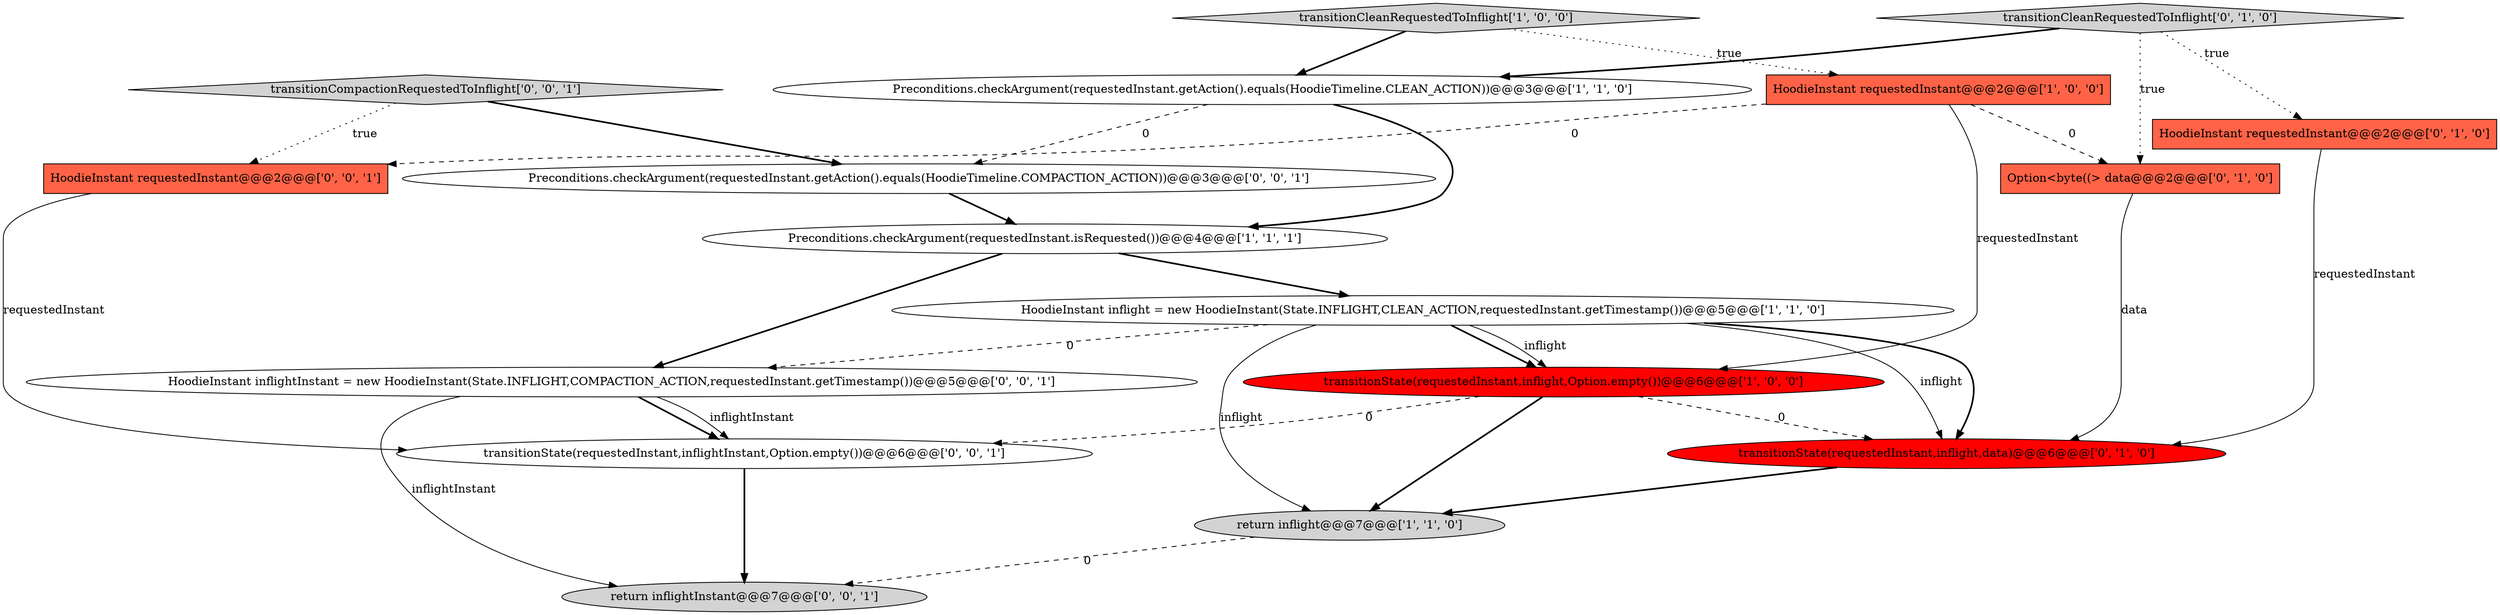 digraph {
0 [style = filled, label = "Preconditions.checkArgument(requestedInstant.isRequested())@@@4@@@['1', '1', '1']", fillcolor = white, shape = ellipse image = "AAA0AAABBB1BBB"];
12 [style = filled, label = "transitionState(requestedInstant,inflightInstant,Option.empty())@@@6@@@['0', '0', '1']", fillcolor = white, shape = ellipse image = "AAA0AAABBB3BBB"];
13 [style = filled, label = "HoodieInstant inflightInstant = new HoodieInstant(State.INFLIGHT,COMPACTION_ACTION,requestedInstant.getTimestamp())@@@5@@@['0', '0', '1']", fillcolor = white, shape = ellipse image = "AAA0AAABBB3BBB"];
3 [style = filled, label = "HoodieInstant inflight = new HoodieInstant(State.INFLIGHT,CLEAN_ACTION,requestedInstant.getTimestamp())@@@5@@@['1', '1', '0']", fillcolor = white, shape = ellipse image = "AAA0AAABBB1BBB"];
5 [style = filled, label = "HoodieInstant requestedInstant@@@2@@@['1', '0', '0']", fillcolor = tomato, shape = box image = "AAA1AAABBB1BBB"];
4 [style = filled, label = "Preconditions.checkArgument(requestedInstant.getAction().equals(HoodieTimeline.CLEAN_ACTION))@@@3@@@['1', '1', '0']", fillcolor = white, shape = ellipse image = "AAA0AAABBB1BBB"];
7 [style = filled, label = "HoodieInstant requestedInstant@@@2@@@['0', '1', '0']", fillcolor = tomato, shape = box image = "AAA0AAABBB2BBB"];
8 [style = filled, label = "transitionCleanRequestedToInflight['0', '1', '0']", fillcolor = lightgray, shape = diamond image = "AAA0AAABBB2BBB"];
14 [style = filled, label = "transitionCompactionRequestedToInflight['0', '0', '1']", fillcolor = lightgray, shape = diamond image = "AAA0AAABBB3BBB"];
6 [style = filled, label = "transitionState(requestedInstant,inflight,Option.empty())@@@6@@@['1', '0', '0']", fillcolor = red, shape = ellipse image = "AAA1AAABBB1BBB"];
15 [style = filled, label = "Preconditions.checkArgument(requestedInstant.getAction().equals(HoodieTimeline.COMPACTION_ACTION))@@@3@@@['0', '0', '1']", fillcolor = white, shape = ellipse image = "AAA0AAABBB3BBB"];
9 [style = filled, label = "Option<byte((> data@@@2@@@['0', '1', '0']", fillcolor = tomato, shape = box image = "AAA1AAABBB2BBB"];
16 [style = filled, label = "HoodieInstant requestedInstant@@@2@@@['0', '0', '1']", fillcolor = tomato, shape = box image = "AAA0AAABBB3BBB"];
11 [style = filled, label = "return inflightInstant@@@7@@@['0', '0', '1']", fillcolor = lightgray, shape = ellipse image = "AAA0AAABBB3BBB"];
2 [style = filled, label = "transitionCleanRequestedToInflight['1', '0', '0']", fillcolor = lightgray, shape = diamond image = "AAA0AAABBB1BBB"];
1 [style = filled, label = "return inflight@@@7@@@['1', '1', '0']", fillcolor = lightgray, shape = ellipse image = "AAA0AAABBB1BBB"];
10 [style = filled, label = "transitionState(requestedInstant,inflight,data)@@@6@@@['0', '1', '0']", fillcolor = red, shape = ellipse image = "AAA1AAABBB2BBB"];
0->3 [style = bold, label=""];
13->11 [style = solid, label="inflightInstant"];
0->13 [style = bold, label=""];
12->11 [style = bold, label=""];
7->10 [style = solid, label="requestedInstant"];
8->7 [style = dotted, label="true"];
3->6 [style = bold, label=""];
5->9 [style = dashed, label="0"];
3->13 [style = dashed, label="0"];
2->4 [style = bold, label=""];
5->6 [style = solid, label="requestedInstant"];
3->10 [style = solid, label="inflight"];
4->0 [style = bold, label=""];
6->10 [style = dashed, label="0"];
6->12 [style = dashed, label="0"];
5->16 [style = dashed, label="0"];
14->16 [style = dotted, label="true"];
6->1 [style = bold, label=""];
3->10 [style = bold, label=""];
13->12 [style = bold, label=""];
9->10 [style = solid, label="data"];
1->11 [style = dashed, label="0"];
4->15 [style = dashed, label="0"];
15->0 [style = bold, label=""];
3->6 [style = solid, label="inflight"];
14->15 [style = bold, label=""];
8->9 [style = dotted, label="true"];
8->4 [style = bold, label=""];
2->5 [style = dotted, label="true"];
10->1 [style = bold, label=""];
13->12 [style = solid, label="inflightInstant"];
16->12 [style = solid, label="requestedInstant"];
3->1 [style = solid, label="inflight"];
}
